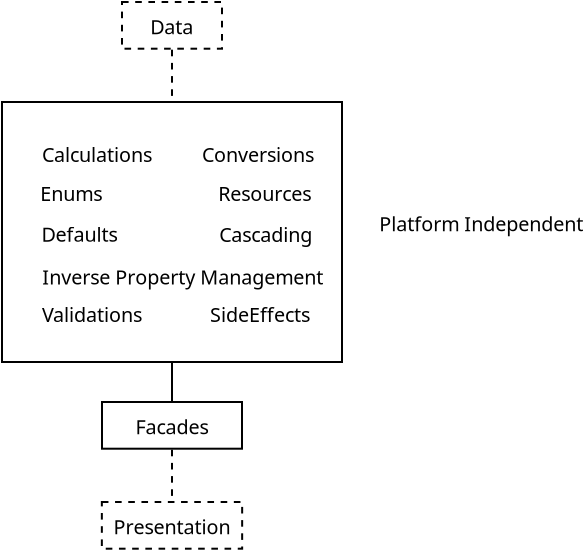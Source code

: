<?xml version="1.0" encoding="UTF-8"?>
<dia:diagram xmlns:dia="http://www.lysator.liu.se/~alla/dia/">
  <dia:layer name="Background" visible="true" active="true">
    <dia:object type="Flowchart - Box" version="0" id="O0">
      <dia:attribute name="obj_pos">
        <dia:point val="11,13"/>
      </dia:attribute>
      <dia:attribute name="obj_bb">
        <dia:rectangle val="10.95,12.95;16.05,15.385"/>
      </dia:attribute>
      <dia:attribute name="elem_corner">
        <dia:point val="11,13"/>
      </dia:attribute>
      <dia:attribute name="elem_width">
        <dia:real val="5"/>
      </dia:attribute>
      <dia:attribute name="elem_height">
        <dia:real val="2.335"/>
      </dia:attribute>
      <dia:attribute name="border_width">
        <dia:real val="0.1"/>
      </dia:attribute>
      <dia:attribute name="show_background">
        <dia:boolean val="true"/>
      </dia:attribute>
      <dia:attribute name="line_style">
        <dia:enum val="1"/>
      </dia:attribute>
      <dia:attribute name="dashlength">
        <dia:real val="0.33"/>
      </dia:attribute>
      <dia:attribute name="padding">
        <dia:real val="0.5"/>
      </dia:attribute>
      <dia:attribute name="text">
        <dia:composite type="text">
          <dia:attribute name="string">
            <dia:string>#Data#</dia:string>
          </dia:attribute>
          <dia:attribute name="font">
            <dia:font family="sans" style="0" name="Helvetica"/>
          </dia:attribute>
          <dia:attribute name="height">
            <dia:real val="1.235"/>
          </dia:attribute>
          <dia:attribute name="pos">
            <dia:point val="13.5,14.537"/>
          </dia:attribute>
          <dia:attribute name="color">
            <dia:color val="#000000"/>
          </dia:attribute>
          <dia:attribute name="alignment">
            <dia:enum val="1"/>
          </dia:attribute>
        </dia:composite>
      </dia:attribute>
    </dia:object>
    <dia:object type="Flowchart - Box" version="0" id="O1">
      <dia:attribute name="obj_pos">
        <dia:point val="10,33"/>
      </dia:attribute>
      <dia:attribute name="obj_bb">
        <dia:rectangle val="9.95,32.95;17.05,35.385"/>
      </dia:attribute>
      <dia:attribute name="elem_corner">
        <dia:point val="10,33"/>
      </dia:attribute>
      <dia:attribute name="elem_width">
        <dia:real val="7"/>
      </dia:attribute>
      <dia:attribute name="elem_height">
        <dia:real val="2.335"/>
      </dia:attribute>
      <dia:attribute name="border_width">
        <dia:real val="0.1"/>
      </dia:attribute>
      <dia:attribute name="show_background">
        <dia:boolean val="true"/>
      </dia:attribute>
      <dia:attribute name="padding">
        <dia:real val="0.5"/>
      </dia:attribute>
      <dia:attribute name="text">
        <dia:composite type="text">
          <dia:attribute name="string">
            <dia:string>#Facades#</dia:string>
          </dia:attribute>
          <dia:attribute name="font">
            <dia:font family="sans" style="0" name="Helvetica"/>
          </dia:attribute>
          <dia:attribute name="height">
            <dia:real val="1.235"/>
          </dia:attribute>
          <dia:attribute name="pos">
            <dia:point val="13.5,34.538"/>
          </dia:attribute>
          <dia:attribute name="color">
            <dia:color val="#000000"/>
          </dia:attribute>
          <dia:attribute name="alignment">
            <dia:enum val="1"/>
          </dia:attribute>
        </dia:composite>
      </dia:attribute>
    </dia:object>
    <dia:object type="Flowchart - Box" version="0" id="O2">
      <dia:attribute name="obj_pos">
        <dia:point val="10,38"/>
      </dia:attribute>
      <dia:attribute name="obj_bb">
        <dia:rectangle val="9.95,37.95;17.05,40.385"/>
      </dia:attribute>
      <dia:attribute name="elem_corner">
        <dia:point val="10,38"/>
      </dia:attribute>
      <dia:attribute name="elem_width">
        <dia:real val="7"/>
      </dia:attribute>
      <dia:attribute name="elem_height">
        <dia:real val="2.335"/>
      </dia:attribute>
      <dia:attribute name="border_width">
        <dia:real val="0.1"/>
      </dia:attribute>
      <dia:attribute name="show_background">
        <dia:boolean val="true"/>
      </dia:attribute>
      <dia:attribute name="line_style">
        <dia:enum val="1"/>
      </dia:attribute>
      <dia:attribute name="dashlength">
        <dia:real val="0.33"/>
      </dia:attribute>
      <dia:attribute name="padding">
        <dia:real val="0.5"/>
      </dia:attribute>
      <dia:attribute name="text">
        <dia:composite type="text">
          <dia:attribute name="string">
            <dia:string>#Presentation#</dia:string>
          </dia:attribute>
          <dia:attribute name="font">
            <dia:font family="sans" style="0" name="Helvetica"/>
          </dia:attribute>
          <dia:attribute name="height">
            <dia:real val="1.235"/>
          </dia:attribute>
          <dia:attribute name="pos">
            <dia:point val="13.5,39.538"/>
          </dia:attribute>
          <dia:attribute name="color">
            <dia:color val="#000000"/>
          </dia:attribute>
          <dia:attribute name="alignment">
            <dia:enum val="1"/>
          </dia:attribute>
        </dia:composite>
      </dia:attribute>
    </dia:object>
    <dia:object type="Standard - Text" version="1" id="O3">
      <dia:attribute name="obj_pos">
        <dia:point val="23.867,24.467"/>
      </dia:attribute>
      <dia:attribute name="obj_bb">
        <dia:rectangle val="23.867,23.479;33.369,24.672"/>
      </dia:attribute>
      <dia:attribute name="text">
        <dia:composite type="text">
          <dia:attribute name="string">
            <dia:string>#Platform Independent#</dia:string>
          </dia:attribute>
          <dia:attribute name="font">
            <dia:font family="sans" style="0" name="Helvetica"/>
          </dia:attribute>
          <dia:attribute name="height">
            <dia:real val="1.235"/>
          </dia:attribute>
          <dia:attribute name="pos">
            <dia:point val="23.867,24.467"/>
          </dia:attribute>
          <dia:attribute name="color">
            <dia:color val="#000000"/>
          </dia:attribute>
          <dia:attribute name="alignment">
            <dia:enum val="0"/>
          </dia:attribute>
        </dia:composite>
      </dia:attribute>
      <dia:attribute name="valign">
        <dia:enum val="3"/>
      </dia:attribute>
    </dia:object>
    <dia:object type="Standard - Line" version="0" id="O4">
      <dia:attribute name="obj_pos">
        <dia:point val="13.5,31.05"/>
      </dia:attribute>
      <dia:attribute name="obj_bb">
        <dia:rectangle val="13.45,31.0;13.55,33.004"/>
      </dia:attribute>
      <dia:attribute name="conn_endpoints">
        <dia:point val="13.5,31.05"/>
        <dia:point val="13.5,32.954"/>
      </dia:attribute>
      <dia:attribute name="numcp">
        <dia:int val="1"/>
      </dia:attribute>
      <dia:connections>
        <dia:connection handle="0" to="O5" connection="8"/>
        <dia:connection handle="1" to="O1" connection="16"/>
      </dia:connections>
    </dia:object>
    <dia:object type="Standard - Box" version="0" id="O5">
      <dia:attribute name="obj_pos">
        <dia:point val="5,18"/>
      </dia:attribute>
      <dia:attribute name="obj_bb">
        <dia:rectangle val="4.95,17.95;22.05,31.05"/>
      </dia:attribute>
      <dia:attribute name="elem_corner">
        <dia:point val="5,18"/>
      </dia:attribute>
      <dia:attribute name="elem_width">
        <dia:real val="17"/>
      </dia:attribute>
      <dia:attribute name="elem_height">
        <dia:real val="13"/>
      </dia:attribute>
      <dia:attribute name="border_width">
        <dia:real val="0.1"/>
      </dia:attribute>
      <dia:attribute name="show_background">
        <dia:boolean val="true"/>
      </dia:attribute>
    </dia:object>
    <dia:object type="Standard - Line" version="0" id="O6">
      <dia:attribute name="obj_pos">
        <dia:point val="13.5,15.385"/>
      </dia:attribute>
      <dia:attribute name="obj_bb">
        <dia:rectangle val="13.45,15.335;13.55,18.0"/>
      </dia:attribute>
      <dia:attribute name="conn_endpoints">
        <dia:point val="13.5,15.385"/>
        <dia:point val="13.5,17.95"/>
      </dia:attribute>
      <dia:attribute name="numcp">
        <dia:int val="1"/>
      </dia:attribute>
      <dia:attribute name="line_style">
        <dia:enum val="1"/>
      </dia:attribute>
      <dia:attribute name="dashlength">
        <dia:real val="0.33"/>
      </dia:attribute>
      <dia:connections>
        <dia:connection handle="0" to="O0" connection="16"/>
        <dia:connection handle="1" to="O5" connection="8"/>
      </dia:connections>
    </dia:object>
    <dia:object type="Standard - Line" version="0" id="O7">
      <dia:attribute name="obj_pos">
        <dia:point val="13.5,35.384"/>
      </dia:attribute>
      <dia:attribute name="obj_bb">
        <dia:rectangle val="13.45,35.334;13.55,38.0"/>
      </dia:attribute>
      <dia:attribute name="conn_endpoints">
        <dia:point val="13.5,35.384"/>
        <dia:point val="13.5,37.95"/>
      </dia:attribute>
      <dia:attribute name="numcp">
        <dia:int val="1"/>
      </dia:attribute>
      <dia:attribute name="line_style">
        <dia:enum val="1"/>
      </dia:attribute>
      <dia:attribute name="dashlength">
        <dia:real val="0.33"/>
      </dia:attribute>
      <dia:connections>
        <dia:connection handle="0" to="O1" connection="16"/>
        <dia:connection handle="1" to="O2" connection="16"/>
      </dia:connections>
    </dia:object>
    <dia:object type="Standard - Text" version="1" id="O8">
      <dia:attribute name="obj_pos">
        <dia:point val="15,21"/>
      </dia:attribute>
      <dia:attribute name="obj_bb">
        <dia:rectangle val="15,20.012;20.235,21.205"/>
      </dia:attribute>
      <dia:attribute name="text">
        <dia:composite type="text">
          <dia:attribute name="string">
            <dia:string>#Conversions#</dia:string>
          </dia:attribute>
          <dia:attribute name="font">
            <dia:font family="sans" style="0" name="Helvetica"/>
          </dia:attribute>
          <dia:attribute name="height">
            <dia:real val="1.235"/>
          </dia:attribute>
          <dia:attribute name="pos">
            <dia:point val="15,21"/>
          </dia:attribute>
          <dia:attribute name="color">
            <dia:color val="#000000"/>
          </dia:attribute>
          <dia:attribute name="alignment">
            <dia:enum val="0"/>
          </dia:attribute>
        </dia:composite>
      </dia:attribute>
      <dia:attribute name="valign">
        <dia:enum val="3"/>
      </dia:attribute>
    </dia:object>
    <dia:object type="Standard - Text" version="1" id="O9">
      <dia:attribute name="obj_pos">
        <dia:point val="7,21"/>
      </dia:attribute>
      <dia:attribute name="obj_bb">
        <dia:rectangle val="7,20.012;12.162,21.205"/>
      </dia:attribute>
      <dia:attribute name="text">
        <dia:composite type="text">
          <dia:attribute name="string">
            <dia:string>#Calculations#</dia:string>
          </dia:attribute>
          <dia:attribute name="font">
            <dia:font family="sans" style="0" name="Helvetica"/>
          </dia:attribute>
          <dia:attribute name="height">
            <dia:real val="1.235"/>
          </dia:attribute>
          <dia:attribute name="pos">
            <dia:point val="7,21"/>
          </dia:attribute>
          <dia:attribute name="color">
            <dia:color val="#000000"/>
          </dia:attribute>
          <dia:attribute name="alignment">
            <dia:enum val="0"/>
          </dia:attribute>
        </dia:composite>
      </dia:attribute>
      <dia:attribute name="valign">
        <dia:enum val="3"/>
      </dia:attribute>
    </dia:object>
    <dia:object type="Standard - Text" version="1" id="O10">
      <dia:attribute name="obj_pos">
        <dia:point val="6.969,24.992"/>
      </dia:attribute>
      <dia:attribute name="obj_bb">
        <dia:rectangle val="6.969,24.005;10.537,25.197"/>
      </dia:attribute>
      <dia:attribute name="text">
        <dia:composite type="text">
          <dia:attribute name="string">
            <dia:string>#Defaults#</dia:string>
          </dia:attribute>
          <dia:attribute name="font">
            <dia:font family="sans" style="0" name="Helvetica"/>
          </dia:attribute>
          <dia:attribute name="height">
            <dia:real val="1.235"/>
          </dia:attribute>
          <dia:attribute name="pos">
            <dia:point val="6.969,24.992"/>
          </dia:attribute>
          <dia:attribute name="color">
            <dia:color val="#000000"/>
          </dia:attribute>
          <dia:attribute name="alignment">
            <dia:enum val="0"/>
          </dia:attribute>
        </dia:composite>
      </dia:attribute>
      <dia:attribute name="valign">
        <dia:enum val="3"/>
      </dia:attribute>
    </dia:object>
    <dia:object type="Standard - Text" version="1" id="O11">
      <dia:attribute name="obj_pos">
        <dia:point val="15.867,25"/>
      </dia:attribute>
      <dia:attribute name="obj_bb">
        <dia:rectangle val="15.867,24.012;20.254,25.205"/>
      </dia:attribute>
      <dia:attribute name="text">
        <dia:composite type="text">
          <dia:attribute name="string">
            <dia:string>#Cascading#</dia:string>
          </dia:attribute>
          <dia:attribute name="font">
            <dia:font family="sans" style="0" name="Helvetica"/>
          </dia:attribute>
          <dia:attribute name="height">
            <dia:real val="1.235"/>
          </dia:attribute>
          <dia:attribute name="pos">
            <dia:point val="15.867,25"/>
          </dia:attribute>
          <dia:attribute name="color">
            <dia:color val="#000000"/>
          </dia:attribute>
          <dia:attribute name="alignment">
            <dia:enum val="0"/>
          </dia:attribute>
        </dia:composite>
      </dia:attribute>
      <dia:attribute name="valign">
        <dia:enum val="3"/>
      </dia:attribute>
    </dia:object>
    <dia:object type="Standard - Text" version="1" id="O12">
      <dia:attribute name="obj_pos">
        <dia:point val="7,29"/>
      </dia:attribute>
      <dia:attribute name="obj_bb">
        <dia:rectangle val="7,28.012;11.7,29.205"/>
      </dia:attribute>
      <dia:attribute name="text">
        <dia:composite type="text">
          <dia:attribute name="string">
            <dia:string>#Validations#</dia:string>
          </dia:attribute>
          <dia:attribute name="font">
            <dia:font family="sans" style="0" name="Helvetica"/>
          </dia:attribute>
          <dia:attribute name="height">
            <dia:real val="1.235"/>
          </dia:attribute>
          <dia:attribute name="pos">
            <dia:point val="7,29"/>
          </dia:attribute>
          <dia:attribute name="color">
            <dia:color val="#000000"/>
          </dia:attribute>
          <dia:attribute name="alignment">
            <dia:enum val="0"/>
          </dia:attribute>
        </dia:composite>
      </dia:attribute>
      <dia:attribute name="valign">
        <dia:enum val="3"/>
      </dia:attribute>
    </dia:object>
    <dia:object type="Standard - Text" version="1" id="O13">
      <dia:attribute name="obj_pos">
        <dia:point val="15.4,29"/>
      </dia:attribute>
      <dia:attribute name="obj_bb">
        <dia:rectangle val="15.4,28.012;20.17,29.205"/>
      </dia:attribute>
      <dia:attribute name="text">
        <dia:composite type="text">
          <dia:attribute name="string">
            <dia:string>#SideEffects#</dia:string>
          </dia:attribute>
          <dia:attribute name="font">
            <dia:font family="sans" style="0" name="Helvetica"/>
          </dia:attribute>
          <dia:attribute name="height">
            <dia:real val="1.235"/>
          </dia:attribute>
          <dia:attribute name="pos">
            <dia:point val="15.4,29"/>
          </dia:attribute>
          <dia:attribute name="color">
            <dia:color val="#000000"/>
          </dia:attribute>
          <dia:attribute name="alignment">
            <dia:enum val="0"/>
          </dia:attribute>
        </dia:composite>
      </dia:attribute>
      <dia:attribute name="valign">
        <dia:enum val="3"/>
      </dia:attribute>
    </dia:object>
    <dia:object type="Standard - Text" version="1" id="O14">
      <dia:attribute name="obj_pos">
        <dia:point val="6.915,22.956"/>
      </dia:attribute>
      <dia:attribute name="obj_bb">
        <dia:rectangle val="6.915,21.968;9.84,23.161"/>
      </dia:attribute>
      <dia:attribute name="text">
        <dia:composite type="text">
          <dia:attribute name="string">
            <dia:string>#Enums#</dia:string>
          </dia:attribute>
          <dia:attribute name="font">
            <dia:font family="sans" style="0" name="Helvetica"/>
          </dia:attribute>
          <dia:attribute name="height">
            <dia:real val="1.235"/>
          </dia:attribute>
          <dia:attribute name="pos">
            <dia:point val="6.915,22.956"/>
          </dia:attribute>
          <dia:attribute name="color">
            <dia:color val="#000000"/>
          </dia:attribute>
          <dia:attribute name="alignment">
            <dia:enum val="0"/>
          </dia:attribute>
        </dia:composite>
      </dia:attribute>
      <dia:attribute name="valign">
        <dia:enum val="3"/>
      </dia:attribute>
    </dia:object>
    <dia:object type="Standard - Text" version="1" id="O15">
      <dia:attribute name="obj_pos">
        <dia:point val="7.015,27.122"/>
      </dia:attribute>
      <dia:attribute name="obj_bb">
        <dia:rectangle val="7.015,26.135;20.192,27.328"/>
      </dia:attribute>
      <dia:attribute name="text">
        <dia:composite type="text">
          <dia:attribute name="string">
            <dia:string>#Inverse Property Management#</dia:string>
          </dia:attribute>
          <dia:attribute name="font">
            <dia:font family="sans" style="0" name="Helvetica"/>
          </dia:attribute>
          <dia:attribute name="height">
            <dia:real val="1.235"/>
          </dia:attribute>
          <dia:attribute name="pos">
            <dia:point val="7.015,27.122"/>
          </dia:attribute>
          <dia:attribute name="color">
            <dia:color val="#000000"/>
          </dia:attribute>
          <dia:attribute name="alignment">
            <dia:enum val="0"/>
          </dia:attribute>
        </dia:composite>
      </dia:attribute>
      <dia:attribute name="valign">
        <dia:enum val="3"/>
      </dia:attribute>
    </dia:object>
    <dia:object type="Standard - Text" version="1" id="O16">
      <dia:attribute name="obj_pos">
        <dia:point val="15.815,22.956"/>
      </dia:attribute>
      <dia:attribute name="obj_bb">
        <dia:rectangle val="15.815,21.968;20.242,23.161"/>
      </dia:attribute>
      <dia:attribute name="text">
        <dia:composite type="text">
          <dia:attribute name="string">
            <dia:string>#Resources#</dia:string>
          </dia:attribute>
          <dia:attribute name="font">
            <dia:font family="sans" style="0" name="Helvetica"/>
          </dia:attribute>
          <dia:attribute name="height">
            <dia:real val="1.235"/>
          </dia:attribute>
          <dia:attribute name="pos">
            <dia:point val="15.815,22.956"/>
          </dia:attribute>
          <dia:attribute name="color">
            <dia:color val="#000000"/>
          </dia:attribute>
          <dia:attribute name="alignment">
            <dia:enum val="0"/>
          </dia:attribute>
        </dia:composite>
      </dia:attribute>
      <dia:attribute name="valign">
        <dia:enum val="3"/>
      </dia:attribute>
    </dia:object>
  </dia:layer>
</dia:diagram>
